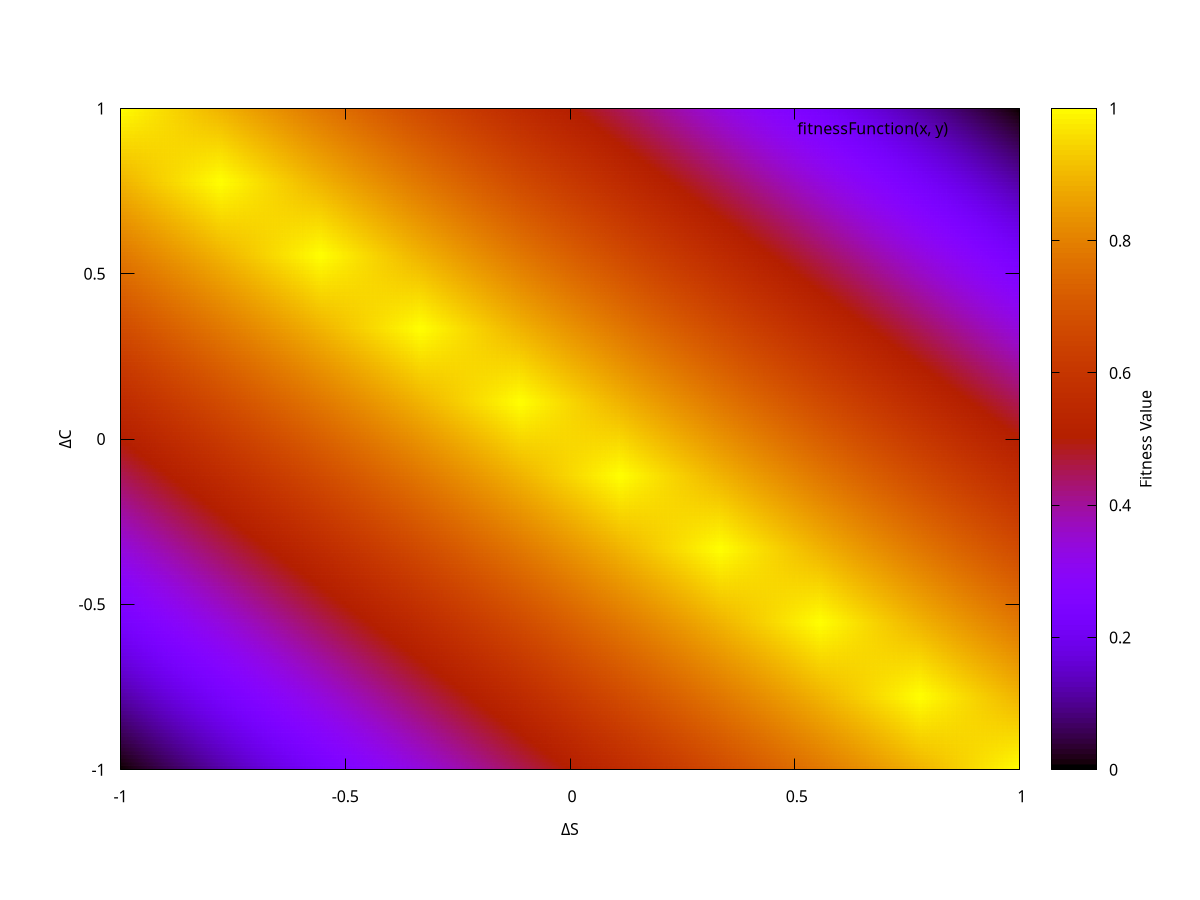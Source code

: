 set xrange [-1:1]
set yrange [-1:1]
set cbrange[0:1]
set xtic auto
set ytic auto
set view map
set dgrid3d
set xlabel "ΔS"
set ylabel "ΔC"
set cblabel "Fitness Value"
set terminal png size 800, 400
# fix for cblabel not appearing on the output graph.
# https://stackoverflow.com/a/40827863
set lmargin at screen 0.1
set rmargin at screen 0.85 
set output "fitness-function.png"
set pm3d interpolate 20, 20
fitnessFunction(deltaS, deltaC) = 1 - (abs(deltaS + deltaC) / 2)
splot fitnessFunction(x, y) with pm3d
